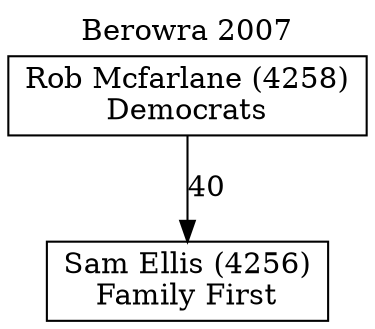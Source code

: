 // House preference flow
digraph "Sam Ellis (4256)_Berowra_2007" {
	graph [label="Berowra 2007" labelloc=t mclimit=10]
	node [shape=box]
	"Sam Ellis (4256)" [label="Sam Ellis (4256)
Family First"]
	"Rob Mcfarlane (4258)" [label="Rob Mcfarlane (4258)
Democrats"]
	"Rob Mcfarlane (4258)" -> "Sam Ellis (4256)" [label=40]
}
